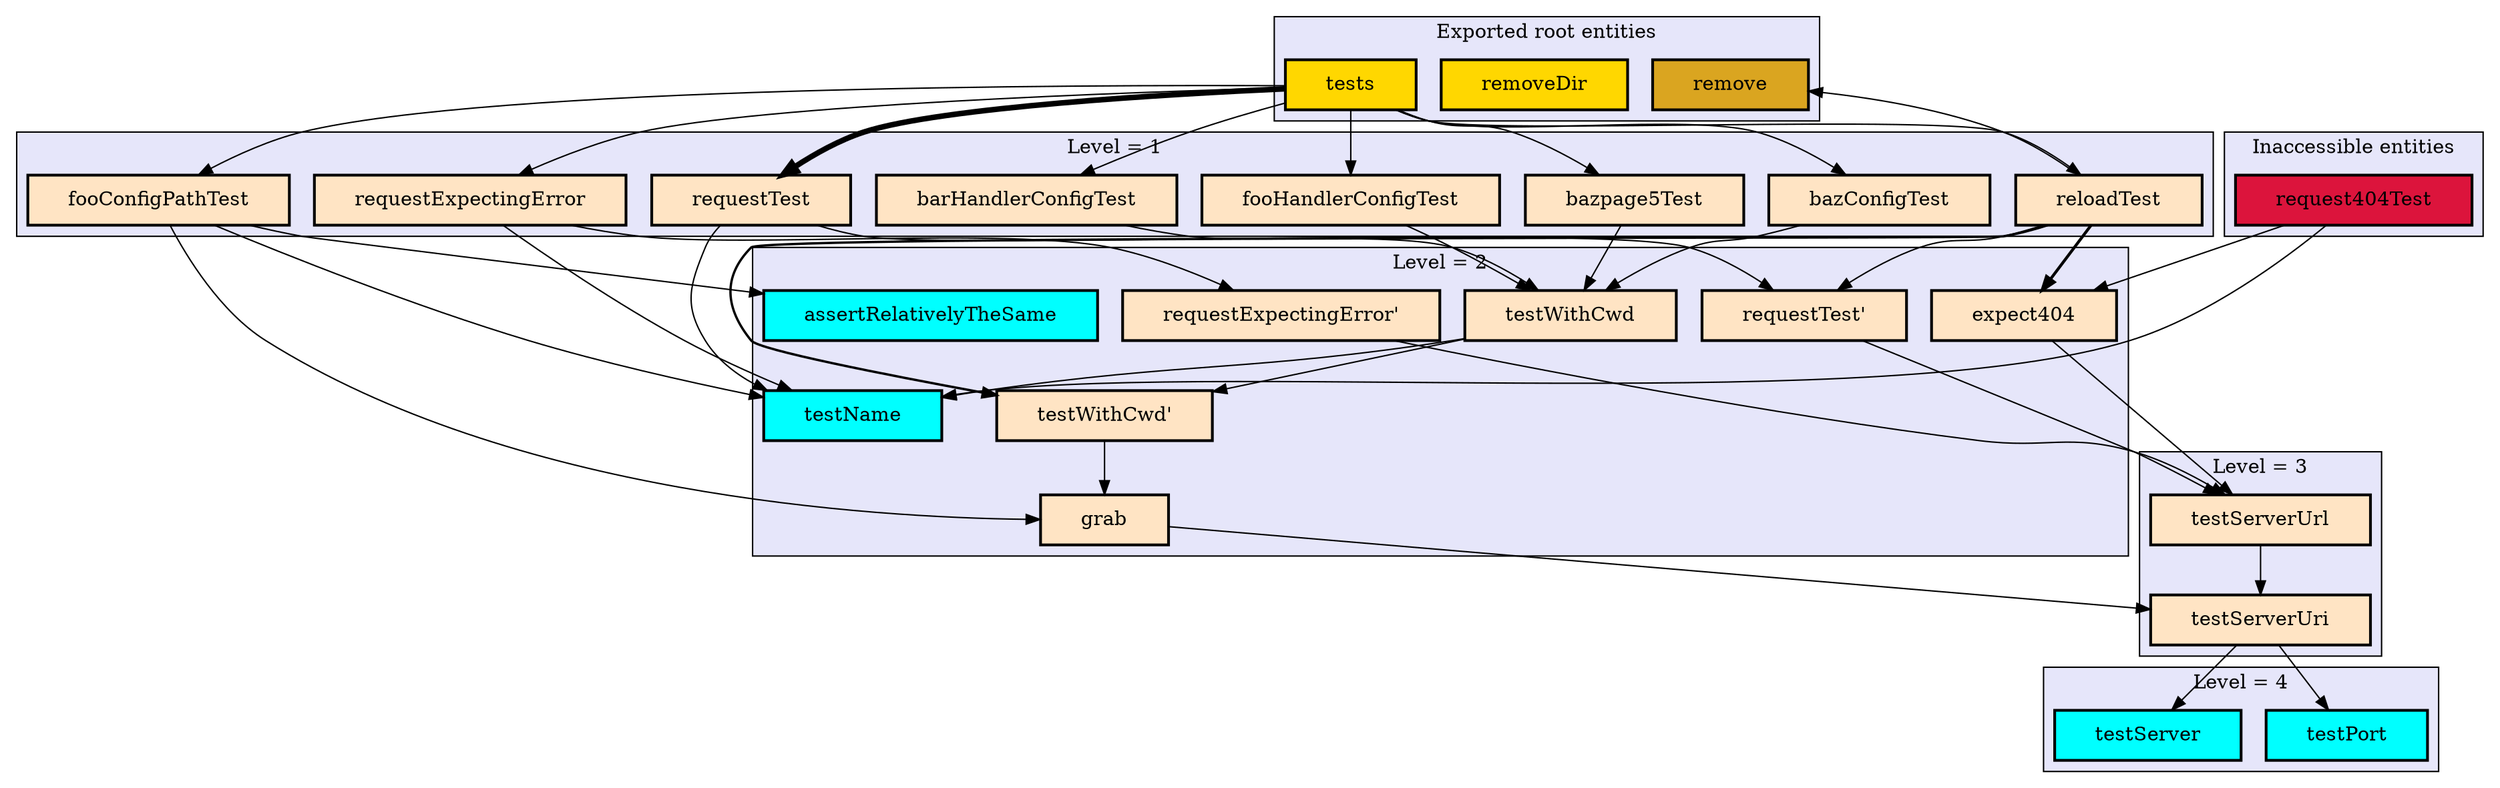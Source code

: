 digraph "Levels within Blackbox.Tests" {
    node [margin="0.4,0.1"
         ,style=filled];
    subgraph "cluster_-1" {
        graph [label="Inaccessible entities"
              ,style=filled
              ,fillcolor=lavender];
        12 [label=request404Test
           ,shape=box
           ,fillcolor=crimson
           ,style="filled,bold"];
    }
    subgraph cluster_0 {
        graph [label="Exported root entities"
              ,style=filled
              ,fillcolor=lavender];
        10 [label=remove
           ,shape=box
           ,fillcolor=goldenrod
           ,style="filled,bold"];
        11 [label=removeDir
           ,shape=box
           ,fillcolor=gold
           ,style="filled,bold"];
        24 [label=tests
           ,shape=box
           ,fillcolor=gold
           ,style="filled,bold"];
    }
    subgraph cluster_1 {
        graph [label="Level = 1"
              ,style=filled
              ,fillcolor=lavender];
        2 [label=barHandlerConfigTest
          ,shape=box
          ,fillcolor=bisque
          ,style="filled,bold"];
        3 [label=bazConfigTest
          ,shape=box
          ,fillcolor=bisque
          ,style="filled,bold"];
        4 [label=bazpage5Test
          ,shape=box
          ,fillcolor=bisque
          ,style="filled,bold"];
        6 [label=fooConfigPathTest
          ,shape=box
          ,fillcolor=bisque
          ,style="filled,bold"];
        7 [label=fooHandlerConfigTest
          ,shape=box
          ,fillcolor=bisque
          ,style="filled,bold"];
        9 [label=reloadTest
          ,shape=box
          ,fillcolor=bisque
          ,style="filled,bold"];
        13 [label=requestExpectingError
           ,shape=box
           ,fillcolor=bisque
           ,style="filled,bold"];
        15 [label=requestTest
           ,shape=box
           ,fillcolor=bisque
           ,style="filled,bold"];
    }
    subgraph cluster_2 {
        graph [label="Level = 2"
              ,style=filled
              ,fillcolor=lavender];
        1 [label=assertRelativelyTheSame
          ,shape=box
          ,fillcolor=cyan
          ,style="filled,bold"];
        5 [label=expect404
          ,shape=box
          ,fillcolor=bisque
          ,style="filled,bold"];
        8 [label=grab
          ,shape=box
          ,fillcolor=bisque
          ,style="filled,bold"];
        14 [label="requestExpectingError'"
           ,shape=box
           ,fillcolor=bisque
           ,style="filled,bold"];
        16 [label="requestTest'"
           ,shape=box
           ,fillcolor=bisque
           ,style="filled,bold"];
        17 [label=testName
           ,shape=box
           ,fillcolor=cyan
           ,style="filled,bold"];
        22 [label=testWithCwd
           ,shape=box
           ,fillcolor=bisque
           ,style="filled,bold"];
        23 [label="testWithCwd'"
           ,shape=box
           ,fillcolor=bisque
           ,style="filled,bold"];
    }
    subgraph cluster_3 {
        graph [label="Level = 3"
              ,style=filled
              ,fillcolor=lavender];
        20 [label=testServerUri
           ,shape=box
           ,fillcolor=bisque
           ,style="filled,bold"];
        21 [label=testServerUrl
           ,shape=box
           ,fillcolor=bisque
           ,style="filled,bold"];
    }
    subgraph cluster_4 {
        graph [label="Level = 4"
              ,style=filled
              ,fillcolor=lavender];
        18 [label=testPort
           ,shape=box
           ,fillcolor=cyan
           ,style="filled,bold"];
        19 [label=testServer
           ,shape=box
           ,fillcolor=cyan
           ,style="filled,bold"];
    }
    2 -> 22 [penwidth=1
            ,color=black];
    3 -> 22 [penwidth=1
            ,color=black];
    4 -> 22 [penwidth=1
            ,color=black];
    5 -> 21 [penwidth=1
            ,color=black];
    6 -> 1 [penwidth=1,color=black];
    6 -> 8 [penwidth=1,color=black];
    6 -> 17 [penwidth=1
            ,color=black];
    7 -> 22 [penwidth=1
            ,color=black];
    8 -> 20 [penwidth=1
            ,color=black];
    9 -> 5 [penwidth=2.09861228866811
           ,color=black];
    9 -> 10 [penwidth=1
            ,color=black];
    9 -> 16 [penwidth=1
            ,color=black];
    9 -> 23 [penwidth=1.6931471805599454
            ,color=black];
    12 -> 5 [penwidth=1
            ,color=black];
    12 -> 17 [penwidth=1
             ,color=black];
    13 -> 14 [penwidth=1
             ,color=black];
    13 -> 17 [penwidth=1
             ,color=black];
    14 -> 21 [penwidth=1
             ,color=black];
    15 -> 16 [penwidth=1
             ,color=black];
    15 -> 17 [penwidth=1
             ,color=black];
    16 -> 21 [penwidth=1
             ,color=black];
    20 -> 18 [penwidth=1
             ,color=black];
    20 -> 19 [penwidth=1
             ,color=black];
    21 -> 20 [penwidth=1
             ,color=black];
    22 -> 17 [penwidth=1
             ,color=black];
    22 -> 23 [penwidth=1
             ,color=black];
    23 -> 8 [penwidth=1
            ,color=black];
    24 -> 2 [penwidth=1
            ,color=black];
    24 -> 3 [penwidth=1
            ,color=black];
    24 -> 4 [penwidth=1
            ,color=black];
    24 -> 6 [penwidth=1
            ,color=black];
    24 -> 7 [penwidth=1
            ,color=black];
    24 -> 9 [penwidth=1
            ,color=black];
    24 -> 13 [penwidth=1
             ,color=black];
    24 -> 15 [penwidth=3.995732273553991
             ,color=black];
}
